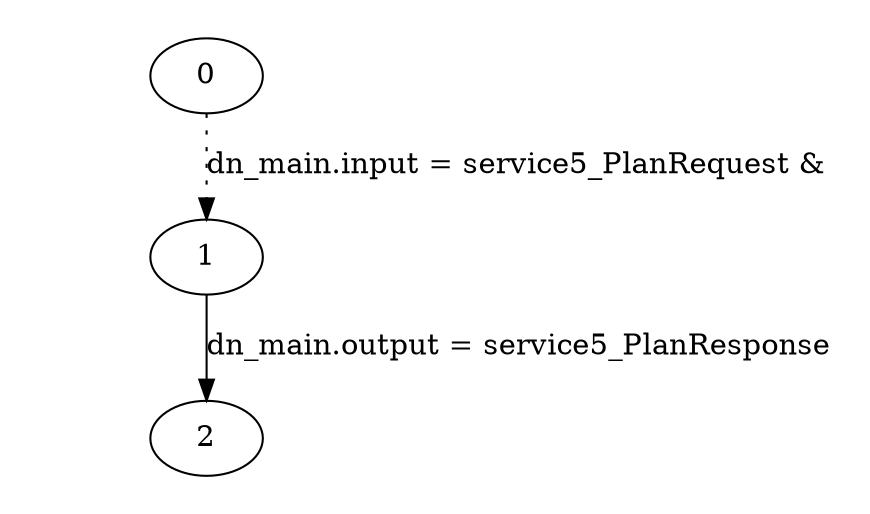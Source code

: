 digraph plan_fsm {
ratio="1.3";
margin="0.2";
size="8.0,11.4";
"0" -> "1" [style=dotted label="dn_main.input = service5_PlanRequest &\n"]
"1" -> "2" [label="dn_main.output = service5_PlanResponse"]
}

